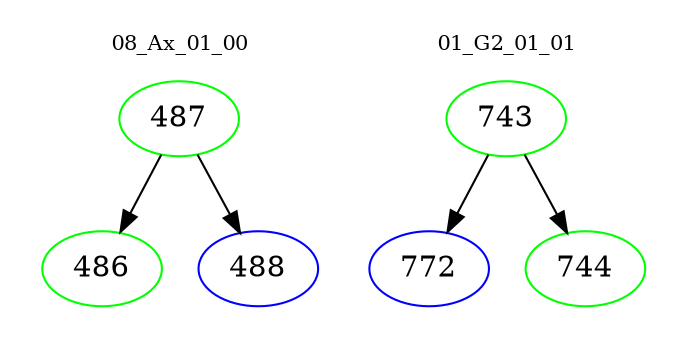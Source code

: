 digraph{
subgraph cluster_0 {
color = white
label = "08_Ax_01_00";
fontsize=10;
T0_487 [label="487", color="green"]
T0_487 -> T0_486 [color="black"]
T0_486 [label="486", color="green"]
T0_487 -> T0_488 [color="black"]
T0_488 [label="488", color="blue"]
}
subgraph cluster_1 {
color = white
label = "01_G2_01_01";
fontsize=10;
T1_743 [label="743", color="green"]
T1_743 -> T1_772 [color="black"]
T1_772 [label="772", color="blue"]
T1_743 -> T1_744 [color="black"]
T1_744 [label="744", color="green"]
}
}

